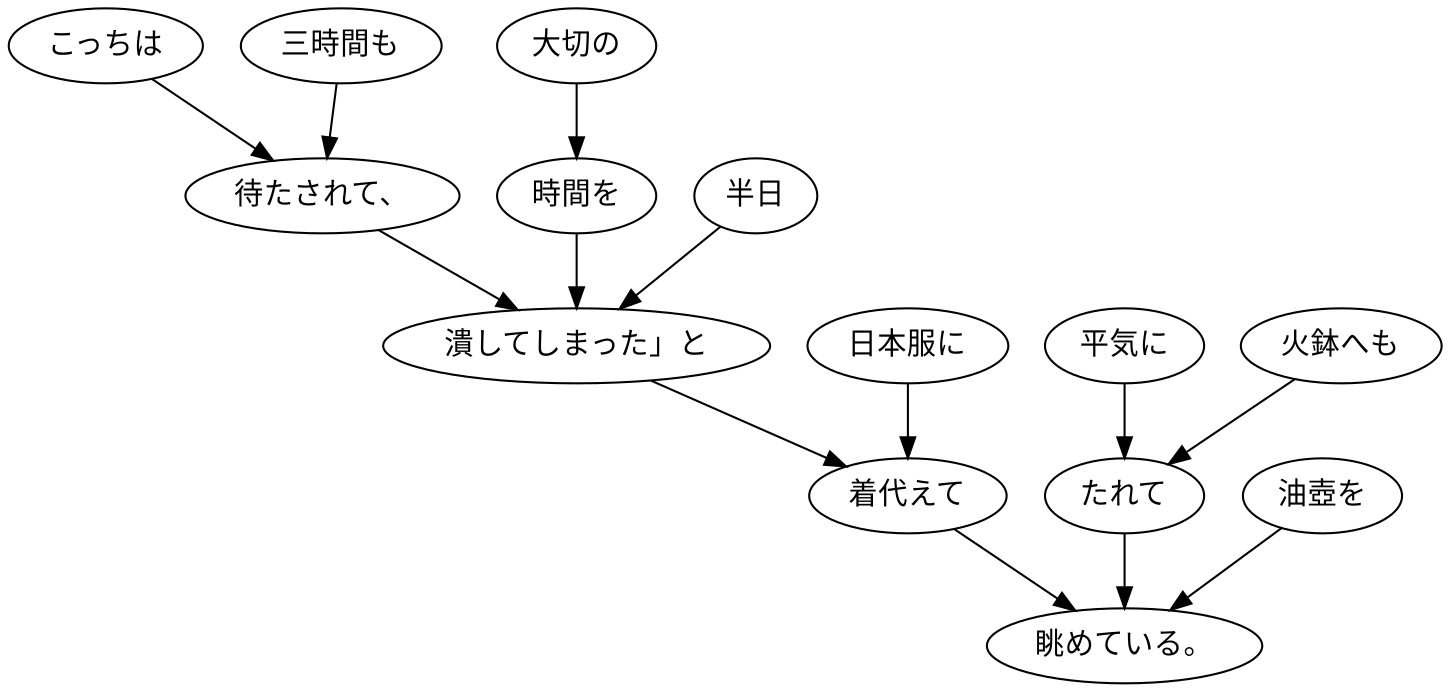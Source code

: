 digraph graph7078 {
	node0 [label="こっちは"];
	node1 [label="三時間も"];
	node2 [label="待たされて、"];
	node3 [label="大切の"];
	node4 [label="時間を"];
	node5 [label="半日"];
	node6 [label="潰してしまった」と"];
	node7 [label="日本服に"];
	node8 [label="着代えて"];
	node9 [label="平気に"];
	node10 [label="火鉢へも"];
	node11 [label="たれて"];
	node12 [label="油壺を"];
	node13 [label="眺めている。"];
	node0 -> node2;
	node1 -> node2;
	node2 -> node6;
	node3 -> node4;
	node4 -> node6;
	node5 -> node6;
	node6 -> node8;
	node7 -> node8;
	node8 -> node13;
	node9 -> node11;
	node10 -> node11;
	node11 -> node13;
	node12 -> node13;
}
